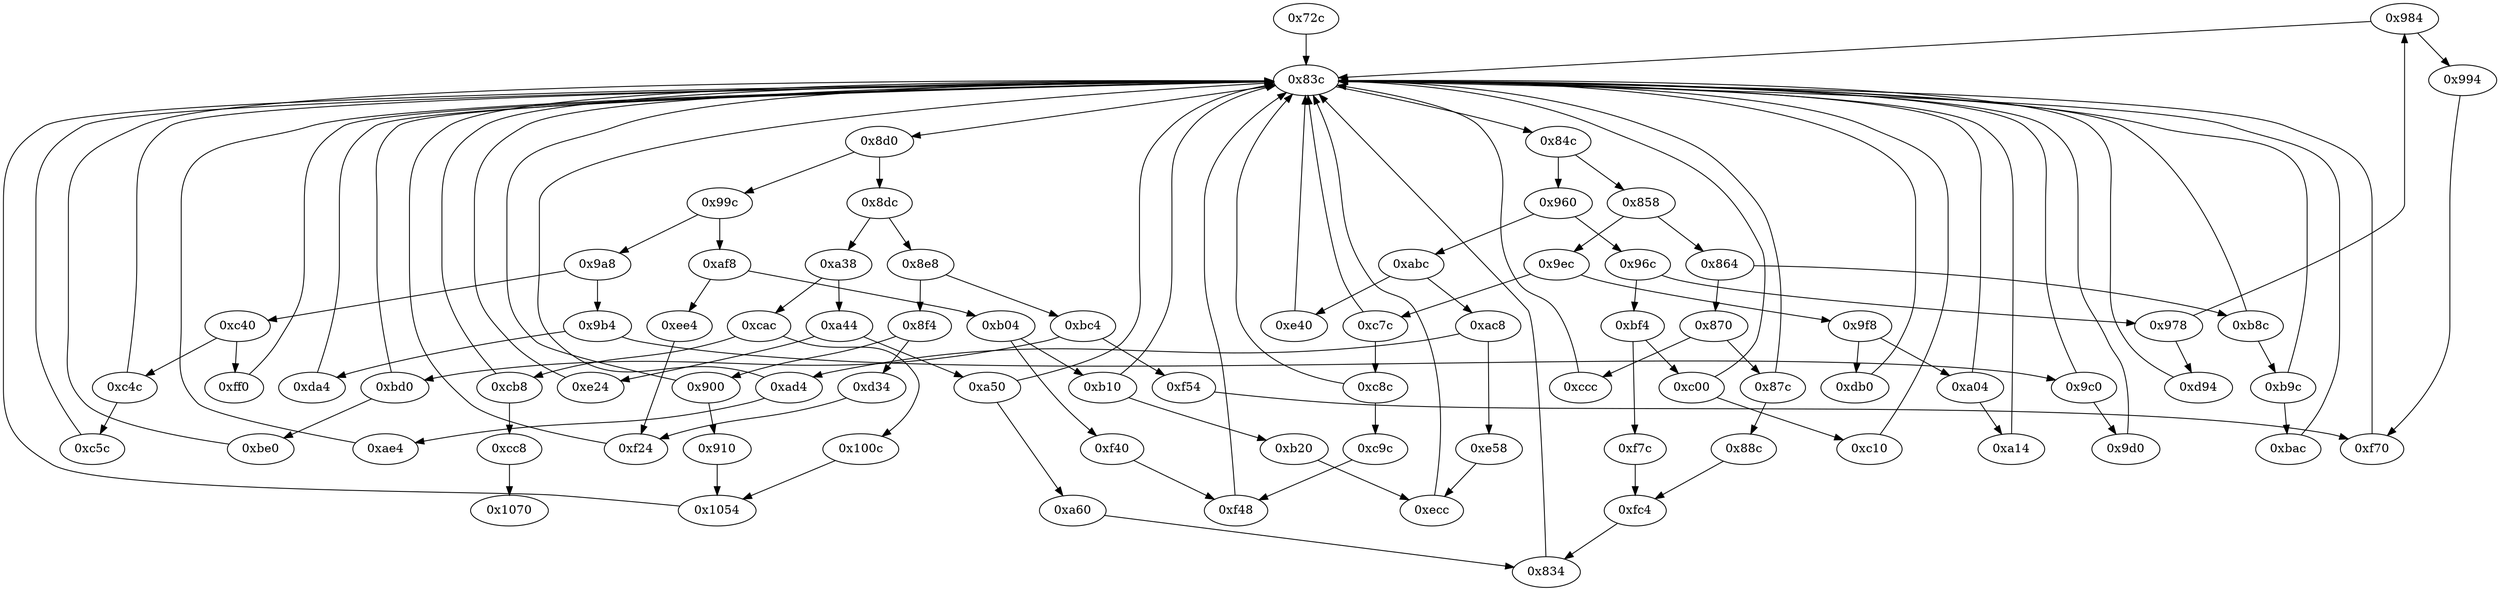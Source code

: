 strict digraph "" {
	"0x984"	 [opcode="[u'ldr', u'cmp', u'mov', u'b']"];
	"0x83c"	 [opcode="[u'mov', u'ldr', u'cmp', u'b']"];
	"0x984" -> "0x83c";
	"0x994"	 [opcode="[u'mov', u'b']"];
	"0x984" -> "0x994";
	"0x9d0"	 [opcode="[u'ldrb', u'ldr', u'mov', u'cmp', u'ldr', u'mov', u'b']"];
	"0x9d0" -> "0x83c";
	"0xa60"	 [opcode="[u'ldr', u'ldr', u'ldr', u'ldr', u'add', u'sub', u'sub', u'mul', u'mvn', u'ldr', u'ldr', u'orr', u'mov', u'cmn', u'mov', u'cmp', \
u'mov', u'mov', u'mov', u'cmn', u'mov', u'mov', u'b']"];
	"0x834"	 [opcode="[u'teq', u'mov']"];
	"0xa60" -> "0x834";
	"0x87c"	 [opcode="[u'ldr', u'cmp', u'mov', u'b']"];
	"0x87c" -> "0x83c";
	"0x88c"	 [opcode="[u'ldr', u'ldr', u'add', u'str', u'ldr', u'ldr', u'ldr', u'add', u'sub', u'sub', u'mul', u'eor', u'and', u'ldr', u'ldr', u'ldr', \
u'b']"];
	"0x87c" -> "0x88c";
	"0xd34"	 [opcode="[u'ldr', u'mov', u'str', u'ldr', u'str', u'ldr', u'ldr', u'ldr', u'sub', u'sub', u'add', u'mul', u'mov', u'eor', u'and', u'ldr', \
u'mov', u'ldr', u'cmp', u'mov', u'teq', u'ldr', u'ldr', u'b']"];
	"0xf24"	 [opcode="[u'mov', u'cmp', u'mov', u'mov', u'cmp', u'mov', u'b']"];
	"0xd34" -> "0xf24";
	"0xb20"	 [opcode="[u'ldr', u'ldr', u'bl', u'cmp', u'mov', u'mov', u'mov', u'strb', u'ldr', u'ldr', u'ldr', u'sub', u'sub', u'add', u'mul', u'eor', \
u'and', u'ldr', u'mov', u'mov', u'ldr', u'ldr', u'cmp', u'mov', u'teq', u'ldr', u'b']"];
	"0xecc"	 [opcode="[u'mov', u'cmp', u'mov', u'cmp', u'mov', u'b']"];
	"0xb20" -> "0xecc";
	"0x99c"	 [opcode="[u'ldr', u'cmp', u'b']"];
	"0x9a8"	 [opcode="[u'ldr', u'cmp', u'b']"];
	"0x99c" -> "0x9a8";
	"0xaf8"	 [opcode="[u'ldr', u'cmp', u'b']"];
	"0x99c" -> "0xaf8";
	"0xbf4"	 [opcode="[u'ldr', u'cmp', u'b']"];
	"0xf7c"	 [opcode="[u'sub', u'mov', u'str', u'ldr', u'ldr', u'cmp', u'mov', u'mov', u'strb', u'ldr', u'ldr', u'sub', u'mul', u'eor', u'and', u'ldr', \
u'ldr', u'ldr']"];
	"0xbf4" -> "0xf7c";
	"0xc00"	 [opcode="[u'ldr', u'cmp', u'mov', u'b']"];
	"0xbf4" -> "0xc00";
	"0xad4"	 [opcode="[u'ldr', u'cmp', u'mov', u'b']"];
	"0xad4" -> "0x83c";
	"0xae4"	 [opcode="[u'ldr', u'ldr', u'ldr', u'ldr', u'b']"];
	"0xad4" -> "0xae4";
	"0xb04"	 [opcode="[u'ldr', u'cmp', u'b']"];
	"0xb10"	 [opcode="[u'ldr', u'cmp', u'mov', u'b']"];
	"0xb04" -> "0xb10";
	"0xf40"	 [opcode="[u'mov', u'str']"];
	"0xb04" -> "0xf40";
	"0xa44"	 [opcode="[u'ldr', u'cmp', u'b']"];
	"0xa50"	 [opcode="[u'ldr', u'cmp', u'mov', u'b']"];
	"0xa44" -> "0xa50";
	"0xe24"	 [opcode="[u'ldr', u'ldr', u'mov', u'cmp', u'ldr', u'mov', u'b']"];
	"0xa44" -> "0xe24";
	"0x96c"	 [opcode="[u'ldr', u'cmp', u'b']"];
	"0x96c" -> "0xbf4";
	"0x978"	 [opcode="[u'ldr', u'cmp', u'b']"];
	"0x96c" -> "0x978";
	"0x9b4"	 [opcode="[u'ldr', u'cmp', u'b']"];
	"0xda4"	 [opcode="[u'ldr', u'ldr', u'b']"];
	"0x9b4" -> "0xda4";
	"0x9c0"	 [opcode="[u'ldr', u'cmp', u'mov', u'b']"];
	"0x9b4" -> "0x9c0";
	"0x864"	 [opcode="[u'ldr', u'cmp', u'b']"];
	"0xb8c"	 [opcode="[u'ldr', u'cmp', u'mov', u'b']"];
	"0x864" -> "0xb8c";
	"0x870"	 [opcode="[u'ldr', u'cmp', u'b']"];
	"0x864" -> "0x870";
	"0x9ec"	 [opcode="[u'ldr', u'cmp', u'b']"];
	"0xc7c"	 [opcode="[u'ldr', u'cmp', u'mov', u'b']"];
	"0x9ec" -> "0xc7c";
	"0x9f8"	 [opcode="[u'ldr', u'cmp', u'b']"];
	"0x9ec" -> "0x9f8";
	"0xc10"	 [opcode="[u'ldrb', u'ldrb', u'eor', u'tst', u'ldr', u'mov', u'cmp', u'mov', u'mov', u'cmp', u'mov', u'b']"];
	"0xc10" -> "0x83c";
	"0x8d0"	 [opcode="[u'ldr', u'cmp', u'b']"];
	"0x8d0" -> "0x99c";
	"0x8dc"	 [opcode="[u'ldr', u'cmp', u'b']"];
	"0x8d0" -> "0x8dc";
	"0xfc4"	 [opcode="[u'mov', u'mov', u'cmp', u'mov', u'cmp', u'mov', u'mov', u'cmp', u'mov', u'mov', u'b']"];
	"0xfc4" -> "0x834";
	"0xe58"	 [opcode="[u'ldr', u'str', u'ldr', u'ldr', u'bl', u'bl', u'ldr', u'mov', u'ldr', u'ldrb', u'str', u'ldr', u'ldrb', u'str', u'ldr', u'ldr', \
u'sub', u'mul', u'eor', u'and', u'ldr', u'mov', u'mov', u'ldr', u'ldr', u'cmp', u'mov', u'teq', u'ldr']"];
	"0xe58" -> "0xecc";
	"0xc8c"	 [opcode="[u'ldr', u'cmp', u'mov', u'b']"];
	"0xc9c"	 [opcode="[u'ldr', u'str', u'ldr', u'b']"];
	"0xc8c" -> "0xc9c";
	"0xc8c" -> "0x83c";
	"0xa04"	 [opcode="[u'ldr', u'cmp', u'mov', u'b']"];
	"0xa04" -> "0x83c";
	"0xa14"	 [opcode="[u'ldr', u'ldr', u'bl', u'ldr', u'cmp', u'ldr', u'ldr', u'mov', u'b']"];
	"0xa04" -> "0xa14";
	"0xf7c" -> "0xfc4";
	"0xda4" -> "0x83c";
	"0xee4"	 [opcode="[u'ldr', u'mov', u'ldr', u'sub', u'mul', u'mov', u'eor', u'and', u'ldr', u'mov', u'ldr', u'cmp', u'mov', u'teq', u'ldr', u'ldr']"];
	"0xee4" -> "0xf24";
	"0x960"	 [opcode="[u'ldr', u'cmp', u'b']"];
	"0x960" -> "0x96c";
	"0xabc"	 [opcode="[u'ldr', u'cmp', u'b']"];
	"0x960" -> "0xabc";
	"0xcc8"	 [opcode="[u'b']"];
	"0x1070"	 [opcode="[u'ldr', u'ldr', u'ldr', u'ldr', u'ldr', u'sub', u'sub', u'pop']"];
	"0xcc8" -> "0x1070";
	"0x900"	 [opcode="[u'ldr', u'cmp', u'mov', u'b']"];
	"0x900" -> "0x83c";
	"0x910"	 [opcode="[u'ldr', u'ldr', u'str', u'ldr', u'ldr', u'mov', u'rsb', u'cmp', u'mvn', u'mov', u'mul', u'mov', u'mvn', u'ldr', u'orr', u'cmn', \
u'mov', u'teq', u'ldr', u'b']"];
	"0x900" -> "0x910";
	"0x1054"	 [opcode="[u'mov', u'cmn', u'mov', u'mov', u'cmp', u'mov', u'b']"];
	"0x1054" -> "0x83c";
	"0xac8"	 [opcode="[u'ldr', u'cmp', u'b']"];
	"0xabc" -> "0xac8";
	"0xe40"	 [opcode="[u'ldr', u'ldr', u'bl', u'bl', u'ldr', u'b']"];
	"0xabc" -> "0xe40";
	"0xbe0"	 [opcode="[u'ldr', u'ldr', u'tst', u'mov', u'b']"];
	"0xbe0" -> "0x83c";
	"0xf48"	 [opcode="[u'str', u'ldr', u'b']"];
	"0xc9c" -> "0xf48";
	"0xbc4"	 [opcode="[u'ldr', u'cmp', u'b']"];
	"0xbd0"	 [opcode="[u'ldr', u'cmp', u'mov', u'b']"];
	"0xbc4" -> "0xbd0";
	"0xf54"	 [opcode="[u'ldr', u'ldr', u'ldr', u'ldr', u'bl', u'ldr', u'mov']"];
	"0xbc4" -> "0xf54";
	"0xc4c"	 [opcode="[u'ldr', u'cmp', u'mov', u'b']"];
	"0xc5c"	 [opcode="[u'ldr', u'ldr', u'ldr', u'ldr', u'ldr', u'ldr', u'ldr', u'b']"];
	"0xc4c" -> "0xc5c";
	"0xc4c" -> "0x83c";
	"0xb9c"	 [opcode="[u'ldr', u'cmp', u'mov', u'b']"];
	"0xb9c" -> "0x83c";
	"0xbac"	 [opcode="[u'ldrb', u'ldr', u'ldr', u'cmp', u'mov', u'b']"];
	"0xb9c" -> "0xbac";
	"0x72c"	 [opcode="[u'push', u'add', u'sub', u'str', u'ldr', u'str', u'mvn', u'ldr', u'ldr', u'str', u'ldr', u'ldr', u'ldr', u'sub', u'sub', u'add', \
u'mul', u'mov', u'mvn', u'ldr', u'orr', u'cmn', u'mov', u'mov', u'ldr', u'strb', u'cmp', u'mov', u'strb', u'ldr', u'ldr', u'str', \
u'ldr', u'str', u'ldr', u'str', u'ldr', u'str', u'ldr', u'str', u'ldr', u'str', u'ldr', u'str', u'ldr', u'ldr', u'str', u'ldr', \
u'str', u'ldr', u'str', u'ldr', u'str', u'ldr', u'ldr', u'str', u'ldr', u'str', u'ldr', u'ldr', u'add', u'str', u'str', u'str', \
u'str', u'b']"];
	"0x72c" -> "0x83c";
	"0xc5c" -> "0x83c";
	"0x83c" -> "0x8d0";
	"0x84c"	 [opcode="[u'ldr', u'cmp', u'b']"];
	"0x83c" -> "0x84c";
	"0xff0"	 [opcode="[u'ldrb', u'ldr', u'cmp', u'ldr', u'ldr', u'mov', u'b']"];
	"0xff0" -> "0x83c";
	"0xbd0" -> "0xbe0";
	"0xbd0" -> "0x83c";
	"0xb8c" -> "0xb9c";
	"0xb8c" -> "0x83c";
	"0xac8" -> "0xad4";
	"0xac8" -> "0xe58";
	"0xb10" -> "0xb20";
	"0xb10" -> "0x83c";
	"0xf24" -> "0x83c";
	"0x8e8"	 [opcode="[u'ldr', u'cmp', u'b']"];
	"0x8dc" -> "0x8e8";
	"0xa38"	 [opcode="[u'ldr', u'cmp', u'b']"];
	"0x8dc" -> "0xa38";
	"0xf48" -> "0x83c";
	"0x858"	 [opcode="[u'ldr', u'cmp', u'b']"];
	"0x858" -> "0x864";
	"0x858" -> "0x9ec";
	"0x88c" -> "0xfc4";
	"0xa50" -> "0xa60";
	"0xa50" -> "0x83c";
	"0x870" -> "0x87c";
	"0xccc"	 [opcode="[u'ldr', u'str', u'ldr', u'ldr', u'ldr', u'sub', u'sub', u'add', u'mul', u'eor', u'and', u'ldr', u'mov', u'mov', u'ldr', u'cmp', \
u'mov', u'cmp', u'mov', u'mov', u'cmp', u'mov', u'mov', u'teq', u'mov', u'b']"];
	"0x870" -> "0xccc";
	"0x8e8" -> "0xbc4";
	"0x8f4"	 [opcode="[u'ldr', u'cmp', u'b']"];
	"0x8e8" -> "0x8f4";
	"0x100c"	 [opcode="[u'ldr', u'ldr', u'ldr', u'ldr', u'mov', u'rsb', u'cmp', u'mvn', u'mov', u'mul', u'mov', u'mvn', u'ldr', u'orr', u'cmn', u'mov', \
u'teq', u'ldr']"];
	"0x100c" -> "0x1054";
	"0xc7c" -> "0xc8c";
	"0xc7c" -> "0x83c";
	"0x9c0" -> "0x9d0";
	"0x9c0" -> "0x83c";
	"0xc00" -> "0xc10";
	"0xc00" -> "0x83c";
	"0xdb0"	 [opcode="[u'ldr', u'ldr', u'mov', u'cmp', u'mov', u'mov', u'strb', u'ldr', u'ldr', u'ldr', u'ldr', u'cmp', u'mov', u'sub', u'mul', u'mvn', \
u'mov', u'orr', u'ldr', u'cmn', u'mov', u'teq', u'ldr', u'mov', u'cmn', u'mov', u'cmp', u'mov', u'b']"];
	"0xdb0" -> "0x83c";
	"0x910" -> "0x1054";
	"0xc40"	 [opcode="[u'ldr', u'cmp', u'b']"];
	"0xc40" -> "0xc4c";
	"0xc40" -> "0xff0";
	"0x9a8" -> "0x9b4";
	"0x9a8" -> "0xc40";
	"0xe40" -> "0x83c";
	"0xecc" -> "0x83c";
	"0xe24" -> "0x83c";
	"0xa14" -> "0x83c";
	"0x978" -> "0x984";
	"0xd94"	 [opcode="[u'ldr', u'ldr', u'ldr', u'b']"];
	"0x978" -> "0xd94";
	"0xf70"	 [opcode="[u'str', u'ldr', u'b']"];
	"0x994" -> "0xf70";
	"0xae4" -> "0x83c";
	"0xcb8"	 [opcode="[u'ldr', u'cmp', u'mov', u'b']"];
	"0xcb8" -> "0xcc8";
	"0xcb8" -> "0x83c";
	"0x84c" -> "0x960";
	"0x84c" -> "0x858";
	"0x834" -> "0x83c";
	"0xcac"	 [opcode="[u'ldr', u'cmp', u'b']"];
	"0xcac" -> "0x100c";
	"0xcac" -> "0xcb8";
	"0xbac" -> "0x83c";
	"0x9f8" -> "0xa04";
	"0x9f8" -> "0xdb0";
	"0xccc" -> "0x83c";
	"0xf70" -> "0x83c";
	"0xd94" -> "0x83c";
	"0x8f4" -> "0xd34";
	"0x8f4" -> "0x900";
	"0xaf8" -> "0xb04";
	"0xaf8" -> "0xee4";
	"0xf40" -> "0xf48";
	"0xf54" -> "0xf70";
	"0xa38" -> "0xa44";
	"0xa38" -> "0xcac";
}
